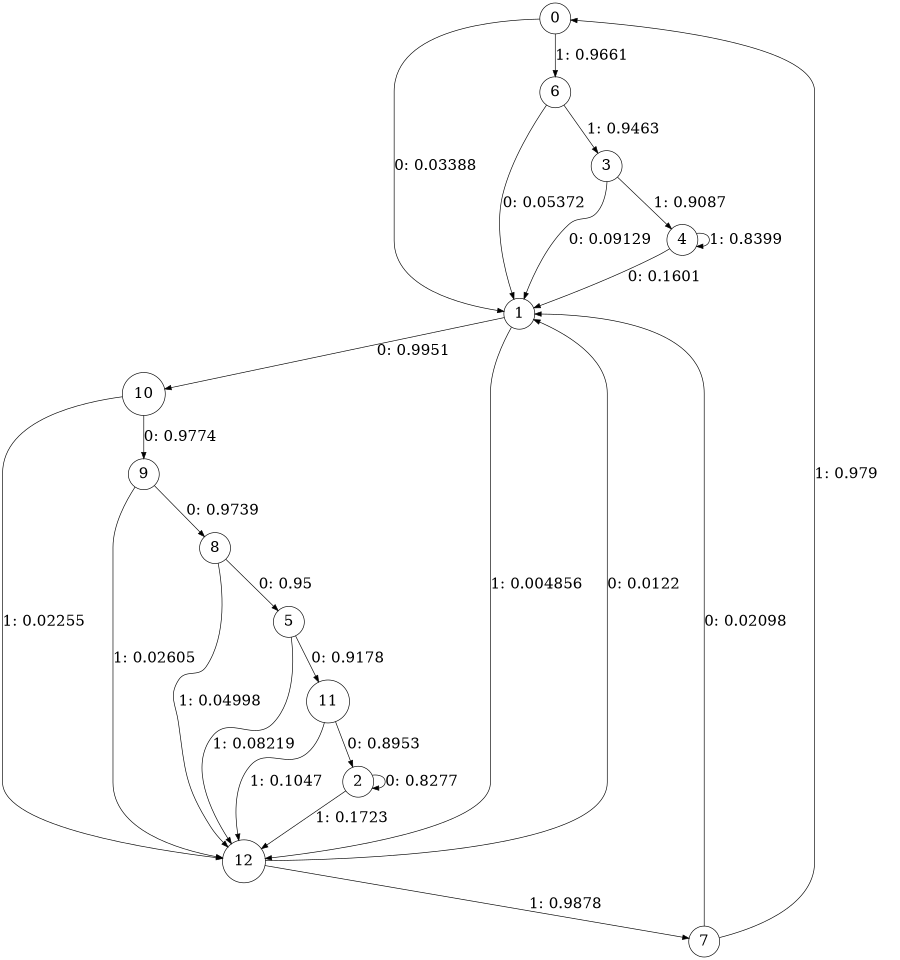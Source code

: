 digraph "ch1_both_grouped_diff_L9" {
size = "6,8.5";
ratio = "fill";
node [shape = circle];
node [fontsize = 24];
edge [fontsize = 24];
0 -> 1 [label = "0: 0.03388  "];
0 -> 6 [label = "1: 0.9661   "];
1 -> 10 [label = "0: 0.9951   "];
1 -> 12 [label = "1: 0.004856  "];
2 -> 2 [label = "0: 0.8277   "];
2 -> 12 [label = "1: 0.1723   "];
3 -> 1 [label = "0: 0.09129  "];
3 -> 4 [label = "1: 0.9087   "];
4 -> 1 [label = "0: 0.1601   "];
4 -> 4 [label = "1: 0.8399   "];
5 -> 11 [label = "0: 0.9178   "];
5 -> 12 [label = "1: 0.08219  "];
6 -> 1 [label = "0: 0.05372  "];
6 -> 3 [label = "1: 0.9463   "];
7 -> 1 [label = "0: 0.02098  "];
7 -> 0 [label = "1: 0.979    "];
8 -> 5 [label = "0: 0.95     "];
8 -> 12 [label = "1: 0.04998  "];
9 -> 8 [label = "0: 0.9739   "];
9 -> 12 [label = "1: 0.02605  "];
10 -> 9 [label = "0: 0.9774   "];
10 -> 12 [label = "1: 0.02255  "];
11 -> 2 [label = "0: 0.8953   "];
11 -> 12 [label = "1: 0.1047   "];
12 -> 1 [label = "0: 0.0122   "];
12 -> 7 [label = "1: 0.9878   "];
}